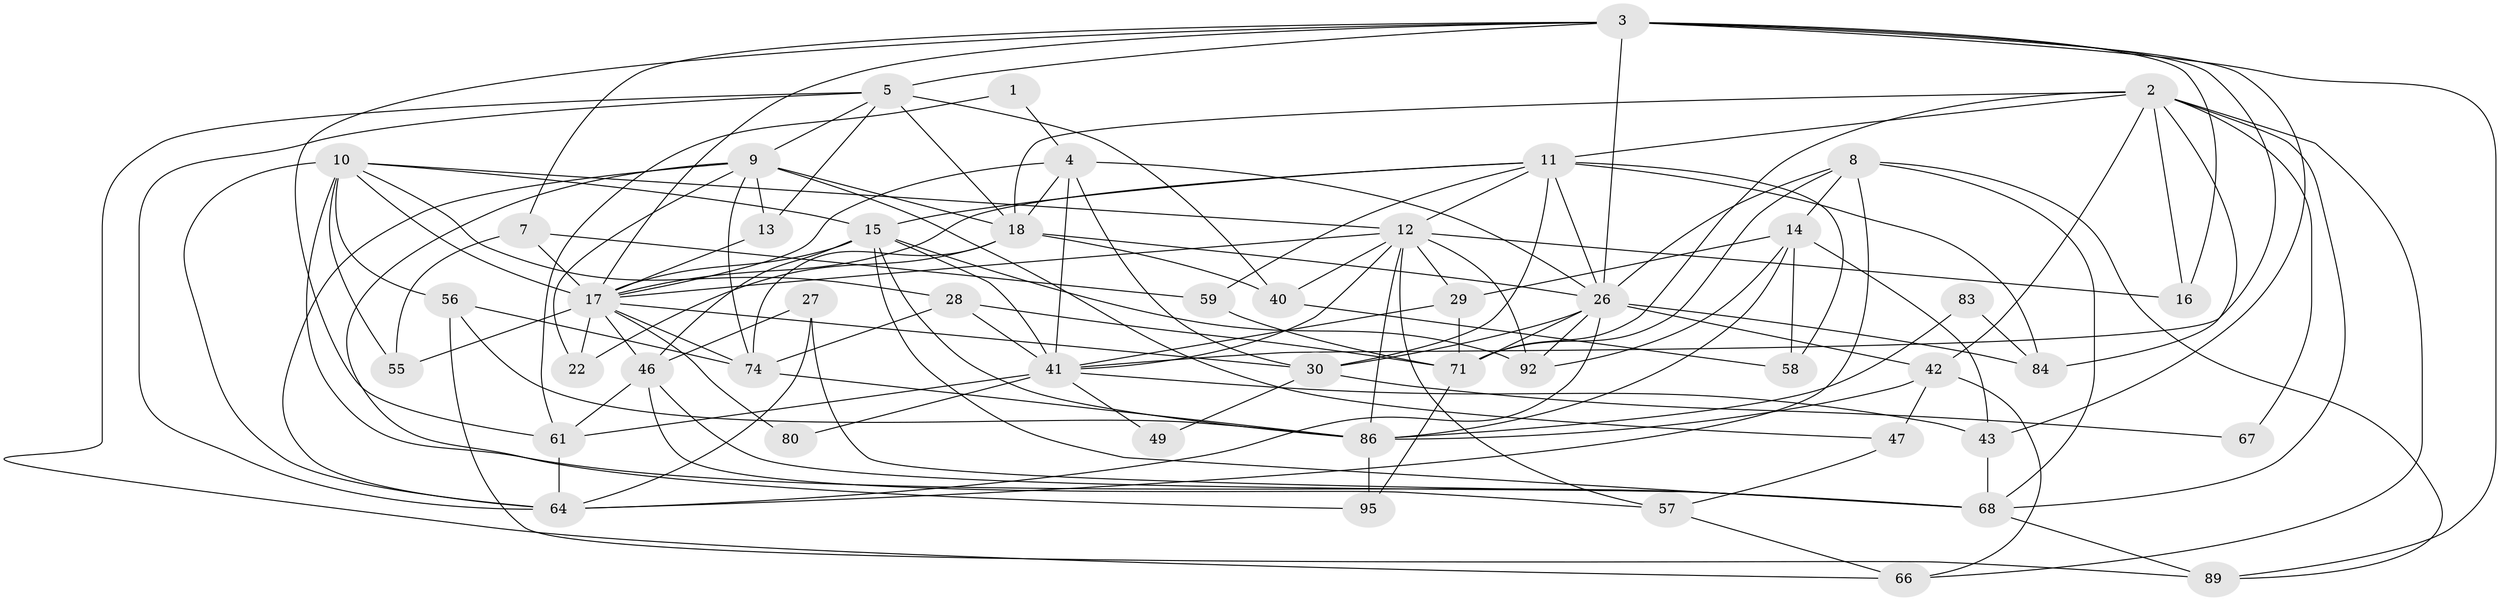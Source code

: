 // original degree distribution, {2: 0.1326530612244898, 4: 0.3469387755102041, 3: 0.22448979591836735, 7: 0.030612244897959183, 5: 0.17346938775510204, 6: 0.07142857142857142, 8: 0.02040816326530612}
// Generated by graph-tools (version 1.1) at 2025/15/03/09/25 04:15:02]
// undirected, 49 vertices, 134 edges
graph export_dot {
graph [start="1"]
  node [color=gray90,style=filled];
  1;
  2 [super="+87+38"];
  3 [super="+6"];
  4 [super="+45+34"];
  5 [super="+24+21"];
  7 [super="+97"];
  8 [super="+32"];
  9 [super="+76"];
  10 [super="+35+31"];
  11 [super="+23+94"];
  12 [super="+96+52+53"];
  13 [super="+50"];
  14 [super="+51"];
  15 [super="+25+72"];
  16;
  17 [super="+19+82"];
  18 [super="+44+20"];
  22;
  26 [super="+33+88+81"];
  27;
  28 [super="+48"];
  29 [super="+60"];
  30 [super="+62+98"];
  40;
  41 [super="+73"];
  42 [super="+93"];
  43;
  46 [super="+54"];
  47;
  49;
  55;
  56;
  57;
  58;
  59;
  61;
  64 [super="+65"];
  66;
  67;
  68 [super="+69+70"];
  71 [super="+90"];
  74 [super="+78"];
  80;
  83;
  84;
  86;
  89;
  92;
  95;
  1 -- 61;
  1 -- 4;
  2 -- 84;
  2 -- 11;
  2 -- 18;
  2 -- 42 [weight=2];
  2 -- 16;
  2 -- 66;
  2 -- 67;
  2 -- 71;
  2 -- 68 [weight=2];
  3 -- 5;
  3 -- 7;
  3 -- 43;
  3 -- 16;
  3 -- 17;
  3 -- 89;
  3 -- 26;
  3 -- 61;
  3 -- 41;
  4 -- 26;
  4 -- 18;
  4 -- 30;
  4 -- 17;
  4 -- 41;
  5 -- 66;
  5 -- 40;
  5 -- 9;
  5 -- 18 [weight=2];
  5 -- 13;
  5 -- 64;
  7 -- 55;
  7 -- 59;
  7 -- 17;
  8 -- 64;
  8 -- 71;
  8 -- 89;
  8 -- 26;
  8 -- 14;
  8 -- 68;
  9 -- 95;
  9 -- 64;
  9 -- 18;
  9 -- 22;
  9 -- 47;
  9 -- 74;
  9 -- 13;
  10 -- 64;
  10 -- 17;
  10 -- 68;
  10 -- 15;
  10 -- 12;
  10 -- 56;
  10 -- 28;
  10 -- 55;
  11 -- 30 [weight=3];
  11 -- 17;
  11 -- 12;
  11 -- 15;
  11 -- 26;
  11 -- 84;
  11 -- 59;
  11 -- 58;
  12 -- 40;
  12 -- 17;
  12 -- 16;
  12 -- 92;
  12 -- 86;
  12 -- 29 [weight=2];
  12 -- 57;
  12 -- 41;
  13 -- 17 [weight=2];
  14 -- 86;
  14 -- 58;
  14 -- 92;
  14 -- 43;
  14 -- 29;
  15 -- 46;
  15 -- 86;
  15 -- 68;
  15 -- 92;
  15 -- 17;
  15 -- 41;
  17 -- 80;
  17 -- 30;
  17 -- 22;
  17 -- 46 [weight=2];
  17 -- 55;
  17 -- 74;
  18 -- 22;
  18 -- 40;
  18 -- 26;
  18 -- 74;
  26 -- 84;
  26 -- 92;
  26 -- 42;
  26 -- 71;
  26 -- 64;
  26 -- 30;
  27 -- 64;
  27 -- 68;
  27 -- 46;
  28 -- 74;
  28 -- 41;
  28 -- 71;
  29 -- 41;
  29 -- 71;
  30 -- 67;
  30 -- 49;
  40 -- 58;
  41 -- 43;
  41 -- 80;
  41 -- 49;
  41 -- 61;
  42 -- 86;
  42 -- 66;
  42 -- 47;
  43 -- 68;
  46 -- 57;
  46 -- 61;
  46 -- 68;
  47 -- 57;
  56 -- 89;
  56 -- 74;
  56 -- 86;
  57 -- 66;
  59 -- 71;
  61 -- 64;
  68 -- 89;
  71 -- 95;
  74 -- 86;
  83 -- 86;
  83 -- 84;
  86 -- 95;
}
